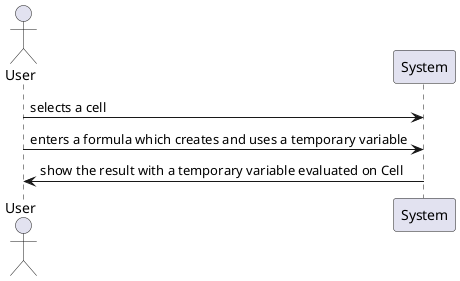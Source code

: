 @startuml doc-files/lang02_01_req.png
actor User 
participant System
User -> System : selects a cell
User -> System : enters a formula which creates and uses a temporary variable
System -> User : show the result with a temporary variable evaluated on Cell
@enduml